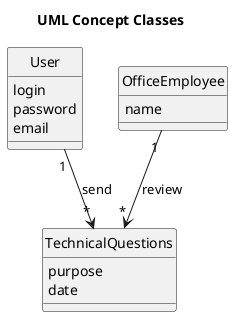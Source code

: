 @startuml

hide circle
title UML Concept Classes 

Class User {
    login
    password
    email
}

Class TechnicalQuestions {
    purpose
    date
}

Class OfficeEmployee {
    name
}

User"1" --> "*"TechnicalQuestions : send

OfficeEmployee"1" --> "*"TechnicalQuestions : review

@enduml
